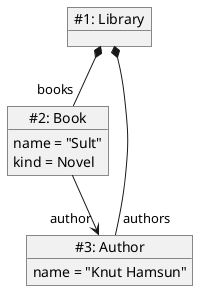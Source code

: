 @startuml
object "~#1: Library" as o1 {
}
url of o1 is  [[marker:/org.eclipse.emf.ecore.diagnostic/ecoreeditortest/model/sample.xmi?uri=platform:/resource/ecoreeditortest/model/sample.xmi%23/]]
object "~#2: Book" as o2 {
	name = "Sult"
	kind = Novel
}
url of o2 is  [[marker:/org.eclipse.emf.ecore.diagnostic/ecoreeditortest/model/sample.xmi?uri=platform:/resource/ecoreeditortest/model/sample.xmi%23//@books.0]]
object "~#3: Author" as o3 {
	name = "Knut Hamsun"
}
url of o3 is  [[marker:/org.eclipse.emf.ecore.diagnostic/ecoreeditortest/model/sample.xmi?uri=platform:/resource/ecoreeditortest/model/sample.xmi%23//@authors.0]]
o1 *-- "books" o2
o1 *-- "authors" o3
o2 --> "author" o3
@enduml
